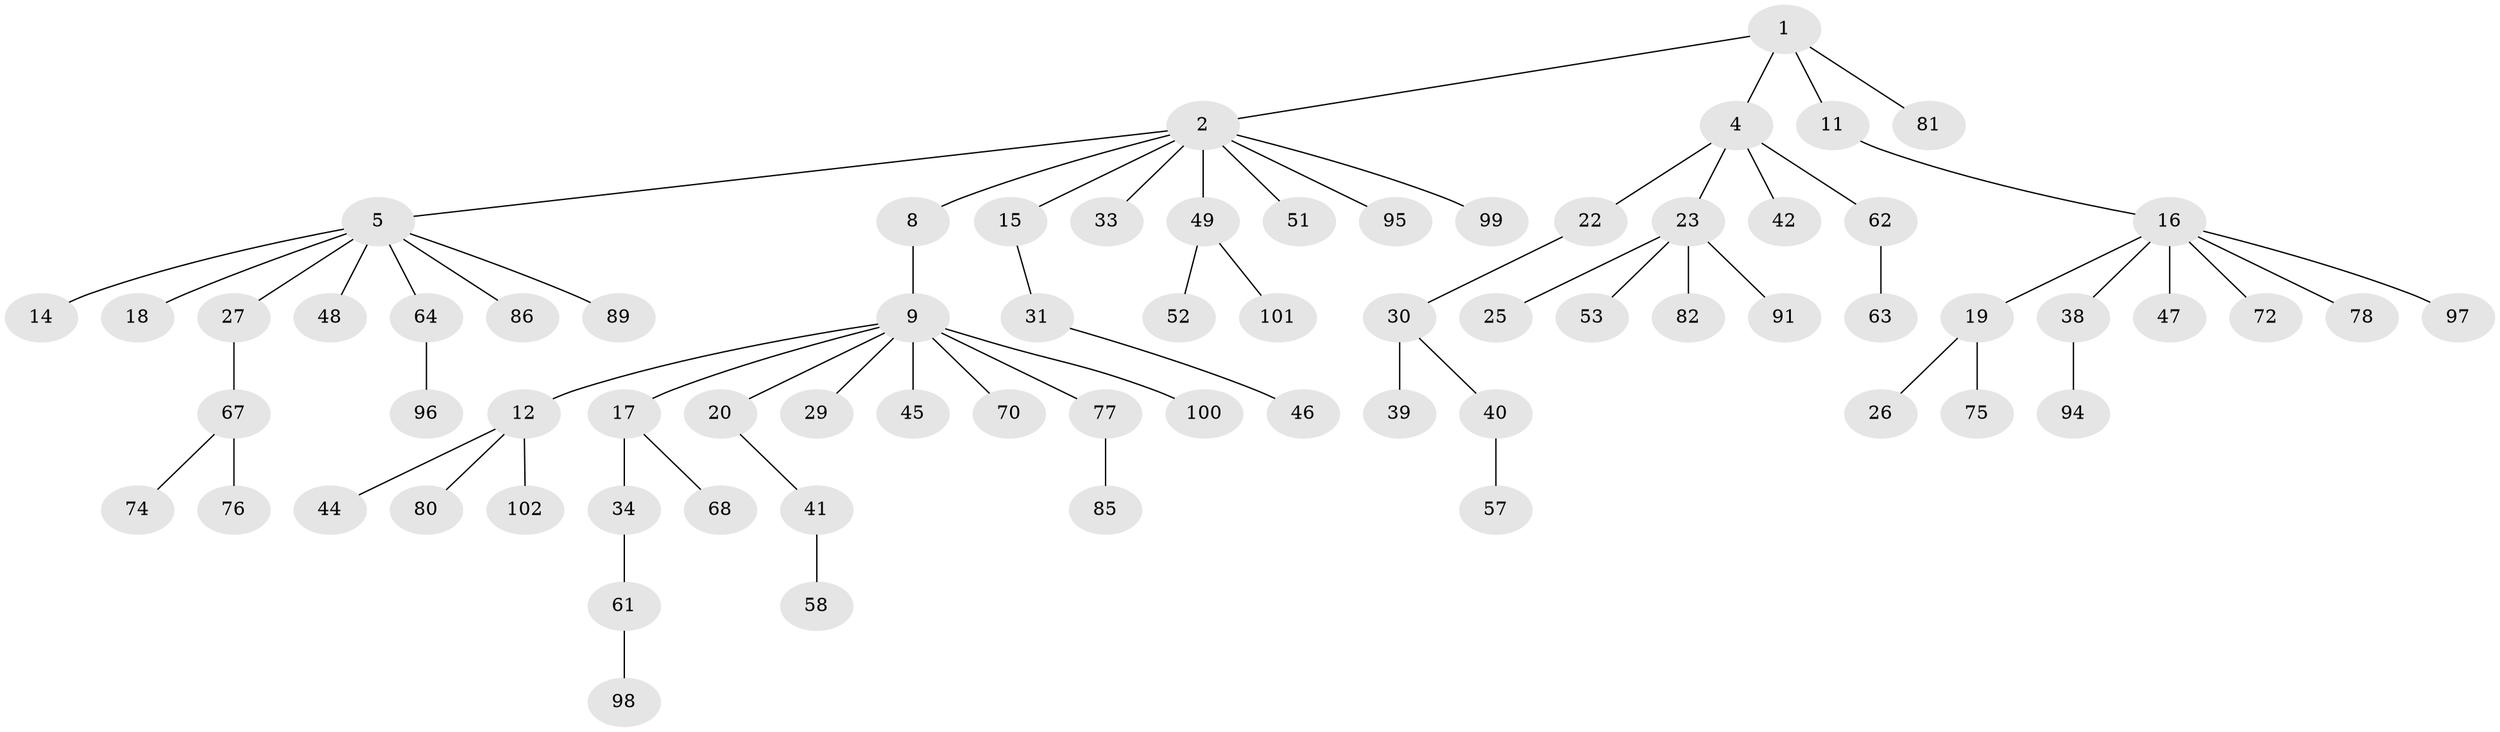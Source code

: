 // Generated by graph-tools (version 1.1) at 2025/52/02/27/25 19:52:12]
// undirected, 70 vertices, 69 edges
graph export_dot {
graph [start="1"]
  node [color=gray90,style=filled];
  1 [super="+3"];
  2 [super="+7"];
  4 [super="+10"];
  5 [super="+6"];
  8 [super="+32"];
  9 [super="+13"];
  11;
  12 [super="+56"];
  14;
  15 [super="+21"];
  16 [super="+35"];
  17 [super="+24"];
  18;
  19 [super="+43"];
  20;
  22 [super="+73"];
  23 [super="+36"];
  25 [super="+50"];
  26 [super="+28"];
  27;
  29;
  30 [super="+37"];
  31;
  33;
  34 [super="+54"];
  38 [super="+92"];
  39;
  40 [super="+55"];
  41;
  42;
  44 [super="+60"];
  45 [super="+66"];
  46 [super="+59"];
  47;
  48 [super="+93"];
  49 [super="+84"];
  51 [super="+88"];
  52;
  53;
  57;
  58 [super="+87"];
  61 [super="+69"];
  62 [super="+65"];
  63 [super="+83"];
  64 [super="+79"];
  67 [super="+71"];
  68;
  70;
  72 [super="+90"];
  74 [super="+103"];
  75;
  76;
  77;
  78;
  80;
  81;
  82;
  85;
  86;
  89;
  91;
  94;
  95;
  96;
  97;
  98;
  99;
  100;
  101;
  102;
  1 -- 2;
  1 -- 4;
  1 -- 81;
  1 -- 11;
  2 -- 5;
  2 -- 33;
  2 -- 51;
  2 -- 99;
  2 -- 49;
  2 -- 8;
  2 -- 15;
  2 -- 95;
  4 -- 22;
  4 -- 62;
  4 -- 42;
  4 -- 23;
  5 -- 14;
  5 -- 27;
  5 -- 48;
  5 -- 64;
  5 -- 86;
  5 -- 89;
  5 -- 18;
  8 -- 9;
  9 -- 12;
  9 -- 29;
  9 -- 45;
  9 -- 70;
  9 -- 17;
  9 -- 100;
  9 -- 20;
  9 -- 77;
  11 -- 16;
  12 -- 44;
  12 -- 80;
  12 -- 102;
  15 -- 31;
  16 -- 19;
  16 -- 38;
  16 -- 72;
  16 -- 97;
  16 -- 78;
  16 -- 47;
  17 -- 34;
  17 -- 68;
  19 -- 26;
  19 -- 75;
  20 -- 41;
  22 -- 30;
  23 -- 25;
  23 -- 91;
  23 -- 82;
  23 -- 53;
  27 -- 67;
  30 -- 40;
  30 -- 39;
  31 -- 46;
  34 -- 61;
  38 -- 94;
  40 -- 57;
  41 -- 58;
  49 -- 52;
  49 -- 101;
  61 -- 98;
  62 -- 63;
  64 -- 96;
  67 -- 74;
  67 -- 76;
  77 -- 85;
}
